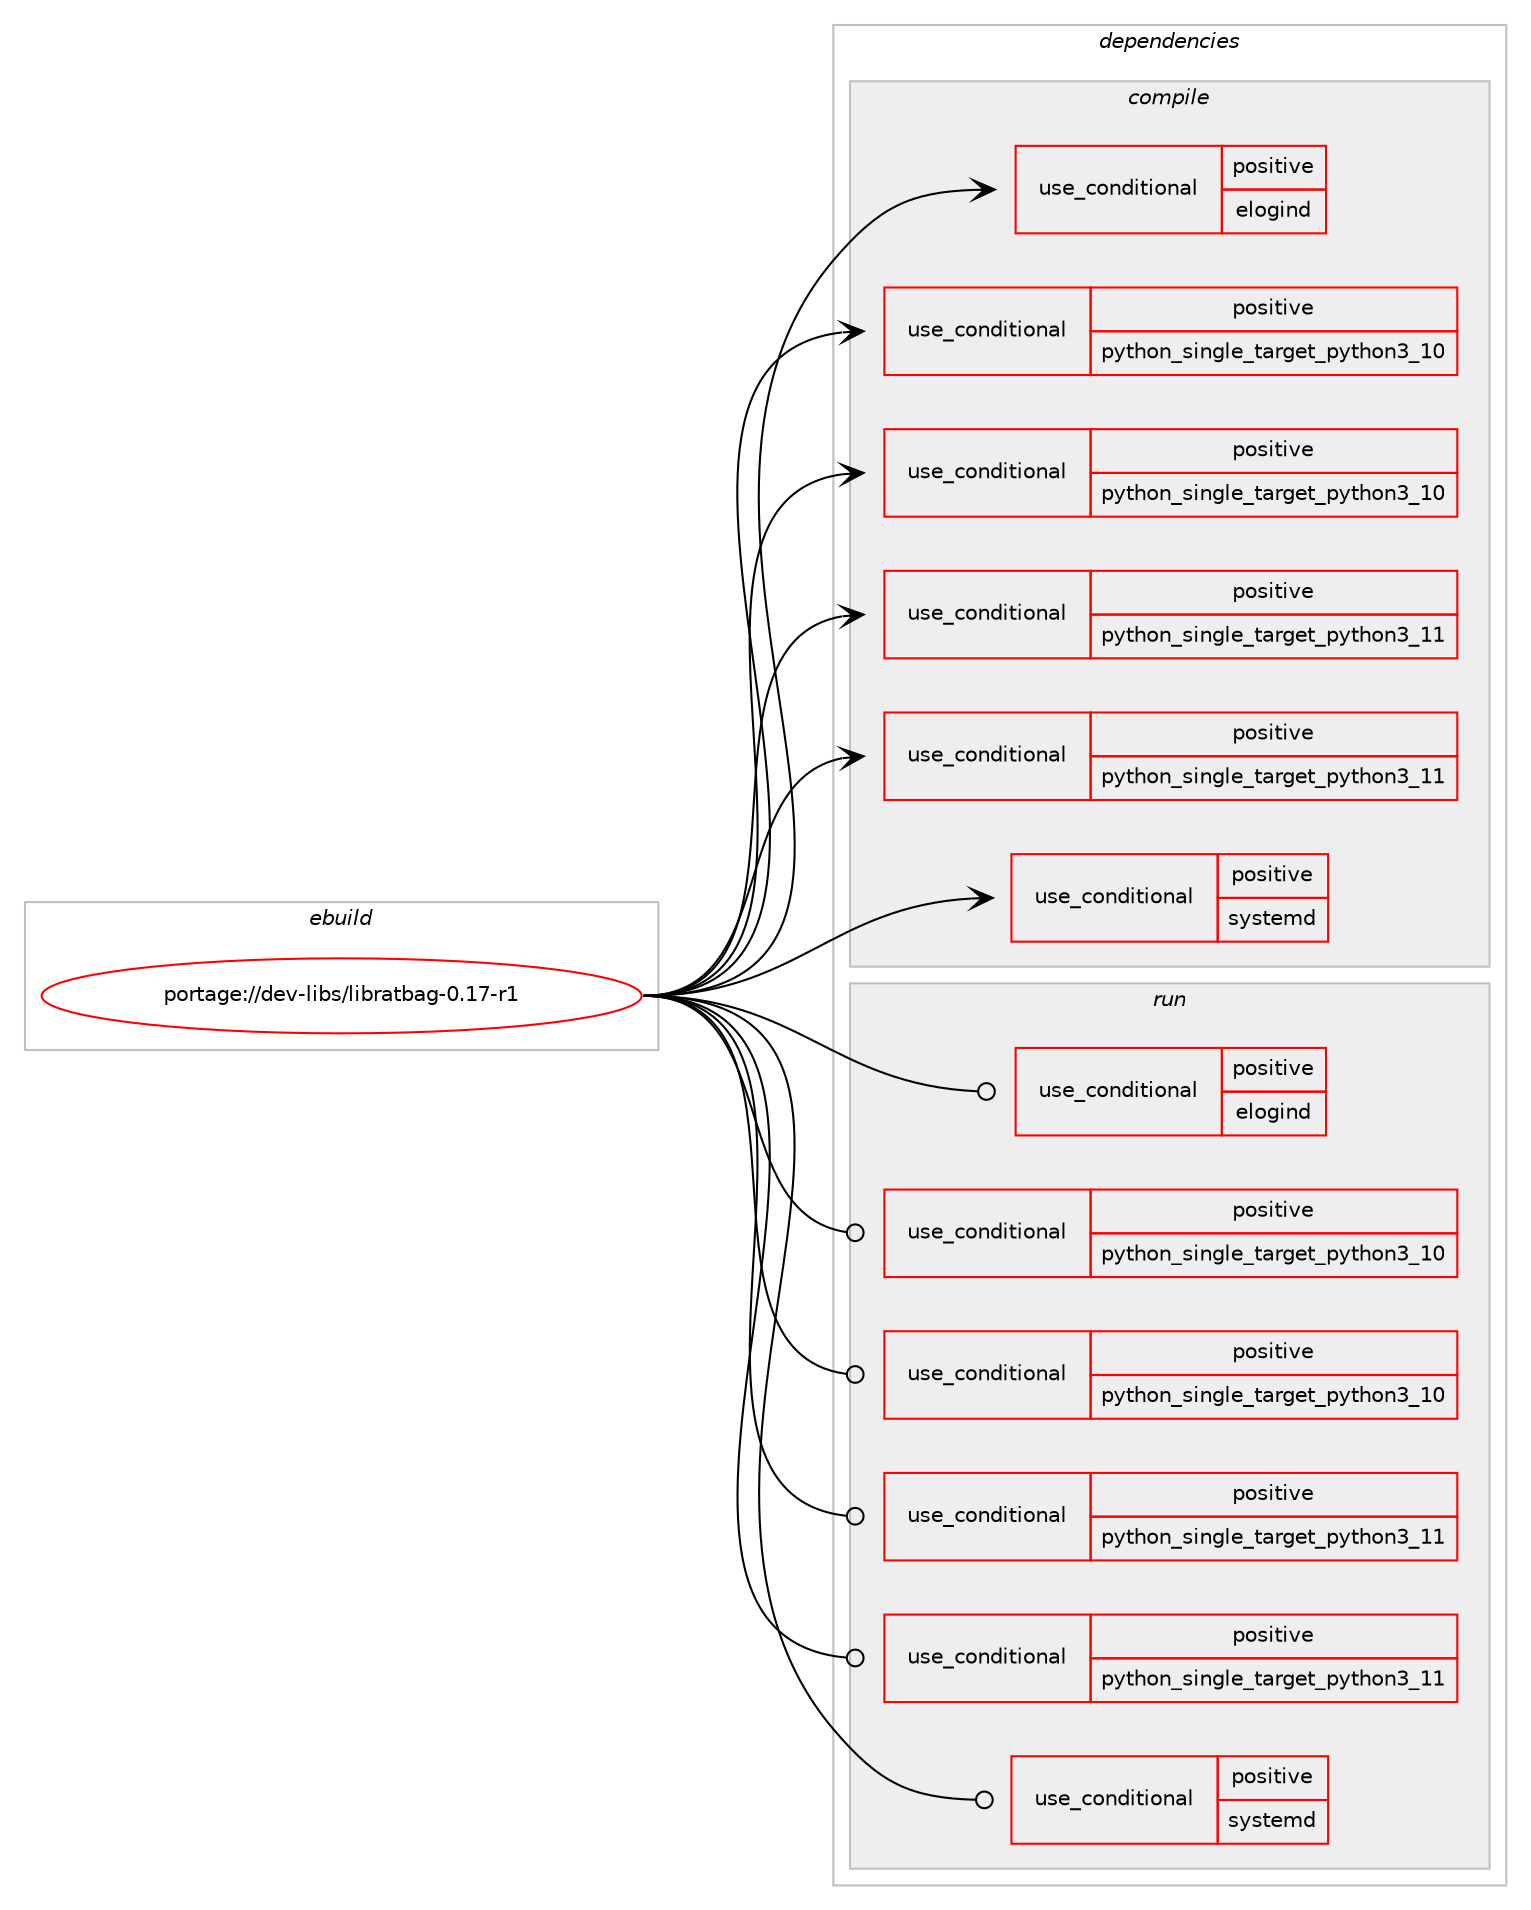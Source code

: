 digraph prolog {

# *************
# Graph options
# *************

newrank=true;
concentrate=true;
compound=true;
graph [rankdir=LR,fontname=Helvetica,fontsize=10,ranksep=1.5];#, ranksep=2.5, nodesep=0.2];
edge  [arrowhead=vee];
node  [fontname=Helvetica,fontsize=10];

# **********
# The ebuild
# **********

subgraph cluster_leftcol {
color=gray;
rank=same;
label=<<i>ebuild</i>>;
id [label="portage://dev-libs/libratbag-0.17-r1", color=red, width=4, href="../dev-libs/libratbag-0.17-r1.svg"];
}

# ****************
# The dependencies
# ****************

subgraph cluster_midcol {
color=gray;
label=<<i>dependencies</i>>;
subgraph cluster_compile {
fillcolor="#eeeeee";
style=filled;
label=<<i>compile</i>>;
subgraph cond26416 {
dependency56361 [label=<<TABLE BORDER="0" CELLBORDER="1" CELLSPACING="0" CELLPADDING="4"><TR><TD ROWSPAN="3" CELLPADDING="10">use_conditional</TD></TR><TR><TD>positive</TD></TR><TR><TD>elogind</TD></TR></TABLE>>, shape=none, color=red];
# *** BEGIN UNKNOWN DEPENDENCY TYPE (TODO) ***
# dependency56361 -> package_dependency(portage://dev-libs/libratbag-0.17-r1,install,no,sys-auth,elogind,none,[,,],[],[])
# *** END UNKNOWN DEPENDENCY TYPE (TODO) ***

}
id:e -> dependency56361:w [weight=20,style="solid",arrowhead="vee"];
subgraph cond26417 {
dependency56362 [label=<<TABLE BORDER="0" CELLBORDER="1" CELLSPACING="0" CELLPADDING="4"><TR><TD ROWSPAN="3" CELLPADDING="10">use_conditional</TD></TR><TR><TD>positive</TD></TR><TR><TD>python_single_target_python3_10</TD></TR></TABLE>>, shape=none, color=red];
# *** BEGIN UNKNOWN DEPENDENCY TYPE (TODO) ***
# dependency56362 -> package_dependency(portage://dev-libs/libratbag-0.17-r1,install,no,dev-lang,python,none,[,,],[slot(3.10)],[])
# *** END UNKNOWN DEPENDENCY TYPE (TODO) ***

}
id:e -> dependency56362:w [weight=20,style="solid",arrowhead="vee"];
subgraph cond26418 {
dependency56363 [label=<<TABLE BORDER="0" CELLBORDER="1" CELLSPACING="0" CELLPADDING="4"><TR><TD ROWSPAN="3" CELLPADDING="10">use_conditional</TD></TR><TR><TD>positive</TD></TR><TR><TD>python_single_target_python3_10</TD></TR></TABLE>>, shape=none, color=red];
# *** BEGIN UNKNOWN DEPENDENCY TYPE (TODO) ***
# dependency56363 -> package_dependency(portage://dev-libs/libratbag-0.17-r1,install,no,dev-python,pygobject,none,[,,],[slot(3)],[use(enable(python_targets_python3_10),negative)])
# *** END UNKNOWN DEPENDENCY TYPE (TODO) ***

# *** BEGIN UNKNOWN DEPENDENCY TYPE (TODO) ***
# dependency56363 -> package_dependency(portage://dev-libs/libratbag-0.17-r1,install,no,dev-python,evdev,none,[,,],[],[use(enable(python_targets_python3_10),negative)])
# *** END UNKNOWN DEPENDENCY TYPE (TODO) ***

}
id:e -> dependency56363:w [weight=20,style="solid",arrowhead="vee"];
subgraph cond26419 {
dependency56364 [label=<<TABLE BORDER="0" CELLBORDER="1" CELLSPACING="0" CELLPADDING="4"><TR><TD ROWSPAN="3" CELLPADDING="10">use_conditional</TD></TR><TR><TD>positive</TD></TR><TR><TD>python_single_target_python3_11</TD></TR></TABLE>>, shape=none, color=red];
# *** BEGIN UNKNOWN DEPENDENCY TYPE (TODO) ***
# dependency56364 -> package_dependency(portage://dev-libs/libratbag-0.17-r1,install,no,dev-lang,python,none,[,,],[slot(3.11)],[])
# *** END UNKNOWN DEPENDENCY TYPE (TODO) ***

}
id:e -> dependency56364:w [weight=20,style="solid",arrowhead="vee"];
subgraph cond26420 {
dependency56365 [label=<<TABLE BORDER="0" CELLBORDER="1" CELLSPACING="0" CELLPADDING="4"><TR><TD ROWSPAN="3" CELLPADDING="10">use_conditional</TD></TR><TR><TD>positive</TD></TR><TR><TD>python_single_target_python3_11</TD></TR></TABLE>>, shape=none, color=red];
# *** BEGIN UNKNOWN DEPENDENCY TYPE (TODO) ***
# dependency56365 -> package_dependency(portage://dev-libs/libratbag-0.17-r1,install,no,dev-python,pygobject,none,[,,],[slot(3)],[use(enable(python_targets_python3_11),negative)])
# *** END UNKNOWN DEPENDENCY TYPE (TODO) ***

# *** BEGIN UNKNOWN DEPENDENCY TYPE (TODO) ***
# dependency56365 -> package_dependency(portage://dev-libs/libratbag-0.17-r1,install,no,dev-python,evdev,none,[,,],[],[use(enable(python_targets_python3_11),negative)])
# *** END UNKNOWN DEPENDENCY TYPE (TODO) ***

}
id:e -> dependency56365:w [weight=20,style="solid",arrowhead="vee"];
subgraph cond26421 {
dependency56366 [label=<<TABLE BORDER="0" CELLBORDER="1" CELLSPACING="0" CELLPADDING="4"><TR><TD ROWSPAN="3" CELLPADDING="10">use_conditional</TD></TR><TR><TD>positive</TD></TR><TR><TD>systemd</TD></TR></TABLE>>, shape=none, color=red];
# *** BEGIN UNKNOWN DEPENDENCY TYPE (TODO) ***
# dependency56366 -> package_dependency(portage://dev-libs/libratbag-0.17-r1,install,no,sys-apps,systemd,none,[,,],[],[])
# *** END UNKNOWN DEPENDENCY TYPE (TODO) ***

}
id:e -> dependency56366:w [weight=20,style="solid",arrowhead="vee"];
# *** BEGIN UNKNOWN DEPENDENCY TYPE (TODO) ***
# id -> package_dependency(portage://dev-libs/libratbag-0.17-r1,install,no,acct-group,plugdev,none,[,,],[],[])
# *** END UNKNOWN DEPENDENCY TYPE (TODO) ***

# *** BEGIN UNKNOWN DEPENDENCY TYPE (TODO) ***
# id -> package_dependency(portage://dev-libs/libratbag-0.17-r1,install,no,dev-libs,glib,none,[,,],[slot(2)],[])
# *** END UNKNOWN DEPENDENCY TYPE (TODO) ***

# *** BEGIN UNKNOWN DEPENDENCY TYPE (TODO) ***
# id -> package_dependency(portage://dev-libs/libratbag-0.17-r1,install,no,dev-libs,gobject-introspection,none,[,,],[],[])
# *** END UNKNOWN DEPENDENCY TYPE (TODO) ***

# *** BEGIN UNKNOWN DEPENDENCY TYPE (TODO) ***
# id -> package_dependency(portage://dev-libs/libratbag-0.17-r1,install,no,dev-libs,json-glib,none,[,,],[],[])
# *** END UNKNOWN DEPENDENCY TYPE (TODO) ***

# *** BEGIN UNKNOWN DEPENDENCY TYPE (TODO) ***
# id -> package_dependency(portage://dev-libs/libratbag-0.17-r1,install,no,dev-libs,libevdev,none,[,,],[],[])
# *** END UNKNOWN DEPENDENCY TYPE (TODO) ***

# *** BEGIN UNKNOWN DEPENDENCY TYPE (TODO) ***
# id -> package_dependency(portage://dev-libs/libratbag-0.17-r1,install,no,dev-libs,libunistring,none,[,,],any_same_slot,[])
# *** END UNKNOWN DEPENDENCY TYPE (TODO) ***

# *** BEGIN UNKNOWN DEPENDENCY TYPE (TODO) ***
# id -> package_dependency(portage://dev-libs/libratbag-0.17-r1,install,no,virtual,libudev,none,[,,],any_same_slot,[])
# *** END UNKNOWN DEPENDENCY TYPE (TODO) ***

}
subgraph cluster_compileandrun {
fillcolor="#eeeeee";
style=filled;
label=<<i>compile and run</i>>;
}
subgraph cluster_run {
fillcolor="#eeeeee";
style=filled;
label=<<i>run</i>>;
subgraph cond26422 {
dependency56367 [label=<<TABLE BORDER="0" CELLBORDER="1" CELLSPACING="0" CELLPADDING="4"><TR><TD ROWSPAN="3" CELLPADDING="10">use_conditional</TD></TR><TR><TD>positive</TD></TR><TR><TD>elogind</TD></TR></TABLE>>, shape=none, color=red];
# *** BEGIN UNKNOWN DEPENDENCY TYPE (TODO) ***
# dependency56367 -> package_dependency(portage://dev-libs/libratbag-0.17-r1,run,no,sys-auth,elogind,none,[,,],[],[])
# *** END UNKNOWN DEPENDENCY TYPE (TODO) ***

}
id:e -> dependency56367:w [weight=20,style="solid",arrowhead="odot"];
subgraph cond26423 {
dependency56368 [label=<<TABLE BORDER="0" CELLBORDER="1" CELLSPACING="0" CELLPADDING="4"><TR><TD ROWSPAN="3" CELLPADDING="10">use_conditional</TD></TR><TR><TD>positive</TD></TR><TR><TD>python_single_target_python3_10</TD></TR></TABLE>>, shape=none, color=red];
# *** BEGIN UNKNOWN DEPENDENCY TYPE (TODO) ***
# dependency56368 -> package_dependency(portage://dev-libs/libratbag-0.17-r1,run,no,dev-lang,python,none,[,,],[slot(3.10)],[])
# *** END UNKNOWN DEPENDENCY TYPE (TODO) ***

}
id:e -> dependency56368:w [weight=20,style="solid",arrowhead="odot"];
subgraph cond26424 {
dependency56369 [label=<<TABLE BORDER="0" CELLBORDER="1" CELLSPACING="0" CELLPADDING="4"><TR><TD ROWSPAN="3" CELLPADDING="10">use_conditional</TD></TR><TR><TD>positive</TD></TR><TR><TD>python_single_target_python3_10</TD></TR></TABLE>>, shape=none, color=red];
# *** BEGIN UNKNOWN DEPENDENCY TYPE (TODO) ***
# dependency56369 -> package_dependency(portage://dev-libs/libratbag-0.17-r1,run,no,dev-python,pygobject,none,[,,],[slot(3)],[use(enable(python_targets_python3_10),negative)])
# *** END UNKNOWN DEPENDENCY TYPE (TODO) ***

# *** BEGIN UNKNOWN DEPENDENCY TYPE (TODO) ***
# dependency56369 -> package_dependency(portage://dev-libs/libratbag-0.17-r1,run,no,dev-python,evdev,none,[,,],[],[use(enable(python_targets_python3_10),negative)])
# *** END UNKNOWN DEPENDENCY TYPE (TODO) ***

}
id:e -> dependency56369:w [weight=20,style="solid",arrowhead="odot"];
subgraph cond26425 {
dependency56370 [label=<<TABLE BORDER="0" CELLBORDER="1" CELLSPACING="0" CELLPADDING="4"><TR><TD ROWSPAN="3" CELLPADDING="10">use_conditional</TD></TR><TR><TD>positive</TD></TR><TR><TD>python_single_target_python3_11</TD></TR></TABLE>>, shape=none, color=red];
# *** BEGIN UNKNOWN DEPENDENCY TYPE (TODO) ***
# dependency56370 -> package_dependency(portage://dev-libs/libratbag-0.17-r1,run,no,dev-lang,python,none,[,,],[slot(3.11)],[])
# *** END UNKNOWN DEPENDENCY TYPE (TODO) ***

}
id:e -> dependency56370:w [weight=20,style="solid",arrowhead="odot"];
subgraph cond26426 {
dependency56371 [label=<<TABLE BORDER="0" CELLBORDER="1" CELLSPACING="0" CELLPADDING="4"><TR><TD ROWSPAN="3" CELLPADDING="10">use_conditional</TD></TR><TR><TD>positive</TD></TR><TR><TD>python_single_target_python3_11</TD></TR></TABLE>>, shape=none, color=red];
# *** BEGIN UNKNOWN DEPENDENCY TYPE (TODO) ***
# dependency56371 -> package_dependency(portage://dev-libs/libratbag-0.17-r1,run,no,dev-python,pygobject,none,[,,],[slot(3)],[use(enable(python_targets_python3_11),negative)])
# *** END UNKNOWN DEPENDENCY TYPE (TODO) ***

# *** BEGIN UNKNOWN DEPENDENCY TYPE (TODO) ***
# dependency56371 -> package_dependency(portage://dev-libs/libratbag-0.17-r1,run,no,dev-python,evdev,none,[,,],[],[use(enable(python_targets_python3_11),negative)])
# *** END UNKNOWN DEPENDENCY TYPE (TODO) ***

}
id:e -> dependency56371:w [weight=20,style="solid",arrowhead="odot"];
subgraph cond26427 {
dependency56372 [label=<<TABLE BORDER="0" CELLBORDER="1" CELLSPACING="0" CELLPADDING="4"><TR><TD ROWSPAN="3" CELLPADDING="10">use_conditional</TD></TR><TR><TD>positive</TD></TR><TR><TD>systemd</TD></TR></TABLE>>, shape=none, color=red];
# *** BEGIN UNKNOWN DEPENDENCY TYPE (TODO) ***
# dependency56372 -> package_dependency(portage://dev-libs/libratbag-0.17-r1,run,no,sys-apps,systemd,none,[,,],[],[])
# *** END UNKNOWN DEPENDENCY TYPE (TODO) ***

}
id:e -> dependency56372:w [weight=20,style="solid",arrowhead="odot"];
# *** BEGIN UNKNOWN DEPENDENCY TYPE (TODO) ***
# id -> package_dependency(portage://dev-libs/libratbag-0.17-r1,run,no,acct-group,plugdev,none,[,,],[],[])
# *** END UNKNOWN DEPENDENCY TYPE (TODO) ***

# *** BEGIN UNKNOWN DEPENDENCY TYPE (TODO) ***
# id -> package_dependency(portage://dev-libs/libratbag-0.17-r1,run,no,dev-libs,glib,none,[,,],[slot(2)],[])
# *** END UNKNOWN DEPENDENCY TYPE (TODO) ***

# *** BEGIN UNKNOWN DEPENDENCY TYPE (TODO) ***
# id -> package_dependency(portage://dev-libs/libratbag-0.17-r1,run,no,dev-libs,json-glib,none,[,,],[],[])
# *** END UNKNOWN DEPENDENCY TYPE (TODO) ***

# *** BEGIN UNKNOWN DEPENDENCY TYPE (TODO) ***
# id -> package_dependency(portage://dev-libs/libratbag-0.17-r1,run,no,dev-libs,libevdev,none,[,,],[],[])
# *** END UNKNOWN DEPENDENCY TYPE (TODO) ***

# *** BEGIN UNKNOWN DEPENDENCY TYPE (TODO) ***
# id -> package_dependency(portage://dev-libs/libratbag-0.17-r1,run,no,dev-libs,libunistring,none,[,,],any_same_slot,[])
# *** END UNKNOWN DEPENDENCY TYPE (TODO) ***

# *** BEGIN UNKNOWN DEPENDENCY TYPE (TODO) ***
# id -> package_dependency(portage://dev-libs/libratbag-0.17-r1,run,no,virtual,libudev,none,[,,],any_same_slot,[])
# *** END UNKNOWN DEPENDENCY TYPE (TODO) ***

}
}

# **************
# The candidates
# **************

subgraph cluster_choices {
rank=same;
color=gray;
label=<<i>candidates</i>>;

}

}
